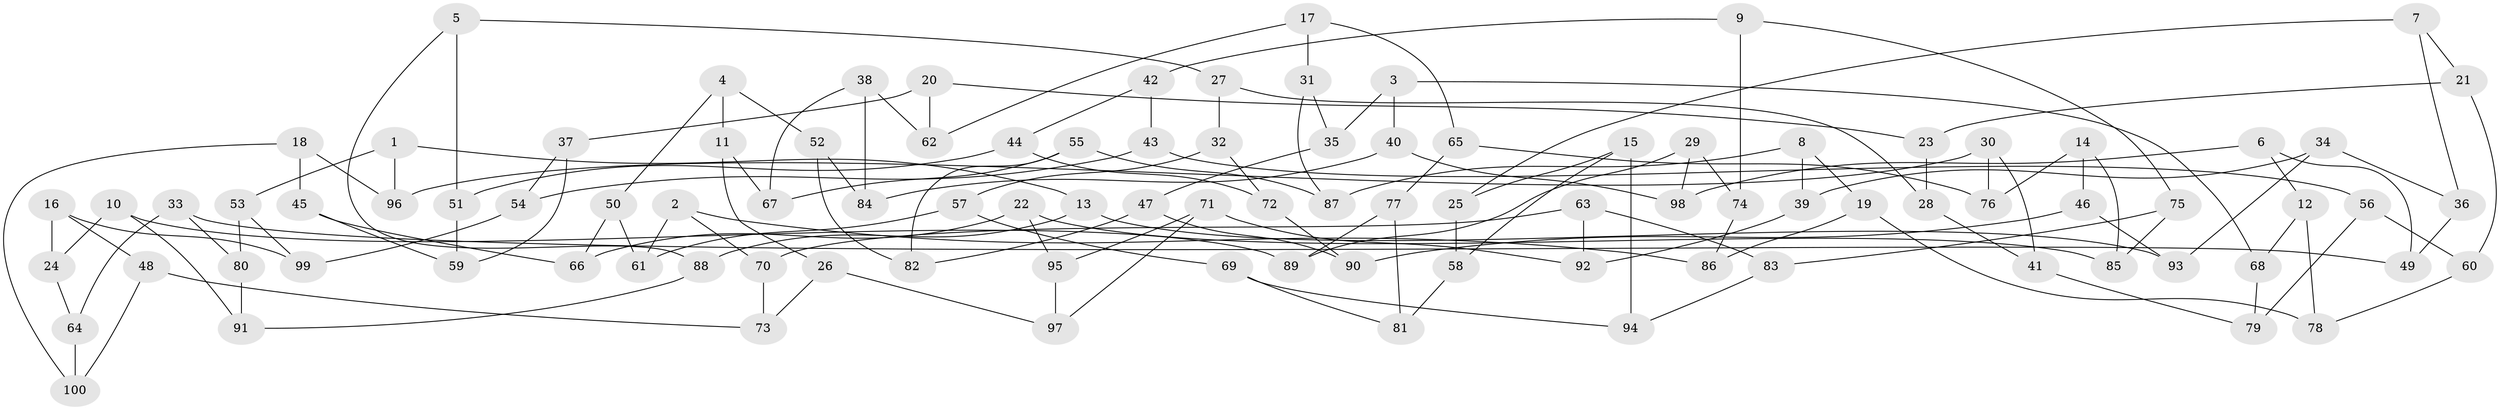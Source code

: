 // Generated by graph-tools (version 1.1) at 2025/11/02/21/25 10:11:15]
// undirected, 100 vertices, 150 edges
graph export_dot {
graph [start="1"]
  node [color=gray90,style=filled];
  1;
  2;
  3;
  4;
  5;
  6;
  7;
  8;
  9;
  10;
  11;
  12;
  13;
  14;
  15;
  16;
  17;
  18;
  19;
  20;
  21;
  22;
  23;
  24;
  25;
  26;
  27;
  28;
  29;
  30;
  31;
  32;
  33;
  34;
  35;
  36;
  37;
  38;
  39;
  40;
  41;
  42;
  43;
  44;
  45;
  46;
  47;
  48;
  49;
  50;
  51;
  52;
  53;
  54;
  55;
  56;
  57;
  58;
  59;
  60;
  61;
  62;
  63;
  64;
  65;
  66;
  67;
  68;
  69;
  70;
  71;
  72;
  73;
  74;
  75;
  76;
  77;
  78;
  79;
  80;
  81;
  82;
  83;
  84;
  85;
  86;
  87;
  88;
  89;
  90;
  91;
  92;
  93;
  94;
  95;
  96;
  97;
  98;
  99;
  100;
  1 -- 13;
  1 -- 96;
  1 -- 53;
  2 -- 70;
  2 -- 61;
  2 -- 86;
  3 -- 68;
  3 -- 40;
  3 -- 35;
  4 -- 50;
  4 -- 11;
  4 -- 52;
  5 -- 27;
  5 -- 51;
  5 -- 88;
  6 -- 12;
  6 -- 49;
  6 -- 98;
  7 -- 25;
  7 -- 36;
  7 -- 21;
  8 -- 39;
  8 -- 87;
  8 -- 19;
  9 -- 75;
  9 -- 74;
  9 -- 42;
  10 -- 89;
  10 -- 24;
  10 -- 91;
  11 -- 26;
  11 -- 67;
  12 -- 68;
  12 -- 78;
  13 -- 93;
  13 -- 88;
  14 -- 85;
  14 -- 76;
  14 -- 46;
  15 -- 94;
  15 -- 25;
  15 -- 58;
  16 -- 99;
  16 -- 24;
  16 -- 48;
  17 -- 65;
  17 -- 62;
  17 -- 31;
  18 -- 45;
  18 -- 96;
  18 -- 100;
  19 -- 86;
  19 -- 78;
  20 -- 37;
  20 -- 23;
  20 -- 62;
  21 -- 23;
  21 -- 60;
  22 -- 66;
  22 -- 95;
  22 -- 85;
  23 -- 28;
  24 -- 64;
  25 -- 58;
  26 -- 97;
  26 -- 73;
  27 -- 32;
  27 -- 28;
  28 -- 41;
  29 -- 89;
  29 -- 74;
  29 -- 98;
  30 -- 76;
  30 -- 96;
  30 -- 41;
  31 -- 35;
  31 -- 87;
  32 -- 57;
  32 -- 72;
  33 -- 49;
  33 -- 64;
  33 -- 80;
  34 -- 93;
  34 -- 36;
  34 -- 39;
  35 -- 47;
  36 -- 49;
  37 -- 54;
  37 -- 59;
  38 -- 62;
  38 -- 84;
  38 -- 67;
  39 -- 92;
  40 -- 98;
  40 -- 84;
  41 -- 79;
  42 -- 44;
  42 -- 43;
  43 -- 56;
  43 -- 54;
  44 -- 72;
  44 -- 51;
  45 -- 66;
  45 -- 59;
  46 -- 90;
  46 -- 93;
  47 -- 90;
  47 -- 82;
  48 -- 73;
  48 -- 100;
  50 -- 66;
  50 -- 61;
  51 -- 59;
  52 -- 82;
  52 -- 84;
  53 -- 99;
  53 -- 80;
  54 -- 99;
  55 -- 87;
  55 -- 82;
  55 -- 67;
  56 -- 79;
  56 -- 60;
  57 -- 69;
  57 -- 61;
  58 -- 81;
  60 -- 78;
  63 -- 83;
  63 -- 92;
  63 -- 70;
  64 -- 100;
  65 -- 77;
  65 -- 76;
  68 -- 79;
  69 -- 81;
  69 -- 94;
  70 -- 73;
  71 -- 92;
  71 -- 97;
  71 -- 95;
  72 -- 90;
  74 -- 86;
  75 -- 83;
  75 -- 85;
  77 -- 81;
  77 -- 89;
  80 -- 91;
  83 -- 94;
  88 -- 91;
  95 -- 97;
}
